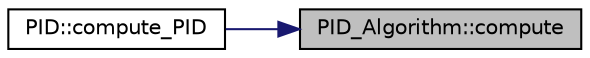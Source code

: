 digraph "PID_Algorithm::compute"
{
 // INTERACTIVE_SVG=YES
 // LATEX_PDF_SIZE
  edge [fontname="Helvetica",fontsize="10",labelfontname="Helvetica",labelfontsize="10"];
  node [fontname="Helvetica",fontsize="10",shape=record];
  rankdir="RL";
  Node15 [label="PID_Algorithm::compute",height=0.2,width=0.4,color="black", fillcolor="grey75", style="filled", fontcolor="black",tooltip=" "];
  Node15 -> Node16 [dir="back",color="midnightblue",fontsize="10",style="solid",fontname="Helvetica"];
  Node16 [label="PID::compute_PID",height=0.2,width=0.4,color="black", fillcolor="white", style="filled",URL="$class_p_i_d.html#a4d19abca579301069c3edb28fd5ff7f2",tooltip=" "];
}
